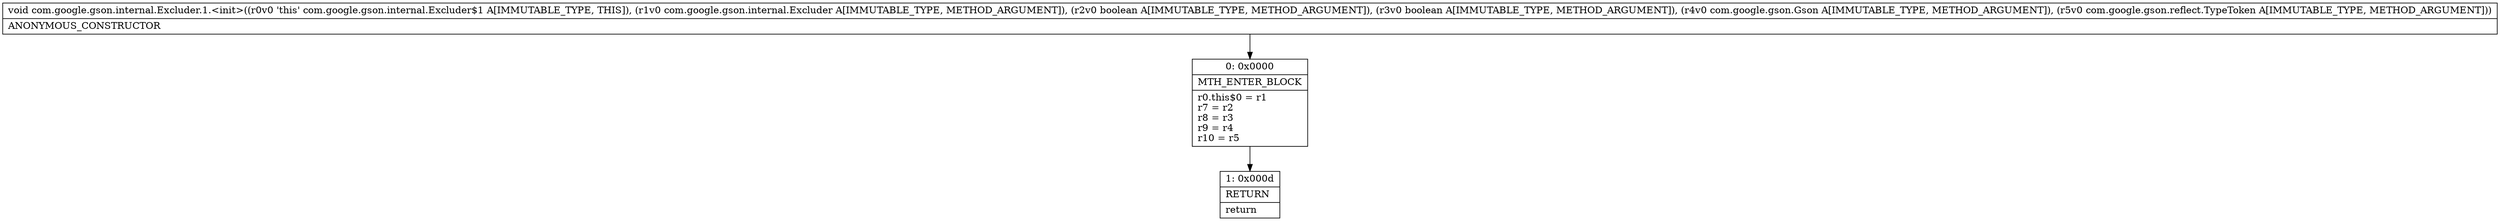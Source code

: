 digraph "CFG forcom.google.gson.internal.Excluder.1.\<init\>(Lcom\/google\/gson\/internal\/Excluder;ZZLcom\/google\/gson\/Gson;Lcom\/google\/gson\/reflect\/TypeToken;)V" {
Node_0 [shape=record,label="{0\:\ 0x0000|MTH_ENTER_BLOCK\l|r0.this$0 = r1\lr7 = r2\lr8 = r3\lr9 = r4\lr10 = r5\l}"];
Node_1 [shape=record,label="{1\:\ 0x000d|RETURN\l|return\l}"];
MethodNode[shape=record,label="{void com.google.gson.internal.Excluder.1.\<init\>((r0v0 'this' com.google.gson.internal.Excluder$1 A[IMMUTABLE_TYPE, THIS]), (r1v0 com.google.gson.internal.Excluder A[IMMUTABLE_TYPE, METHOD_ARGUMENT]), (r2v0 boolean A[IMMUTABLE_TYPE, METHOD_ARGUMENT]), (r3v0 boolean A[IMMUTABLE_TYPE, METHOD_ARGUMENT]), (r4v0 com.google.gson.Gson A[IMMUTABLE_TYPE, METHOD_ARGUMENT]), (r5v0 com.google.gson.reflect.TypeToken A[IMMUTABLE_TYPE, METHOD_ARGUMENT]))  | ANONYMOUS_CONSTRUCTOR\l}"];
MethodNode -> Node_0;
Node_0 -> Node_1;
}

